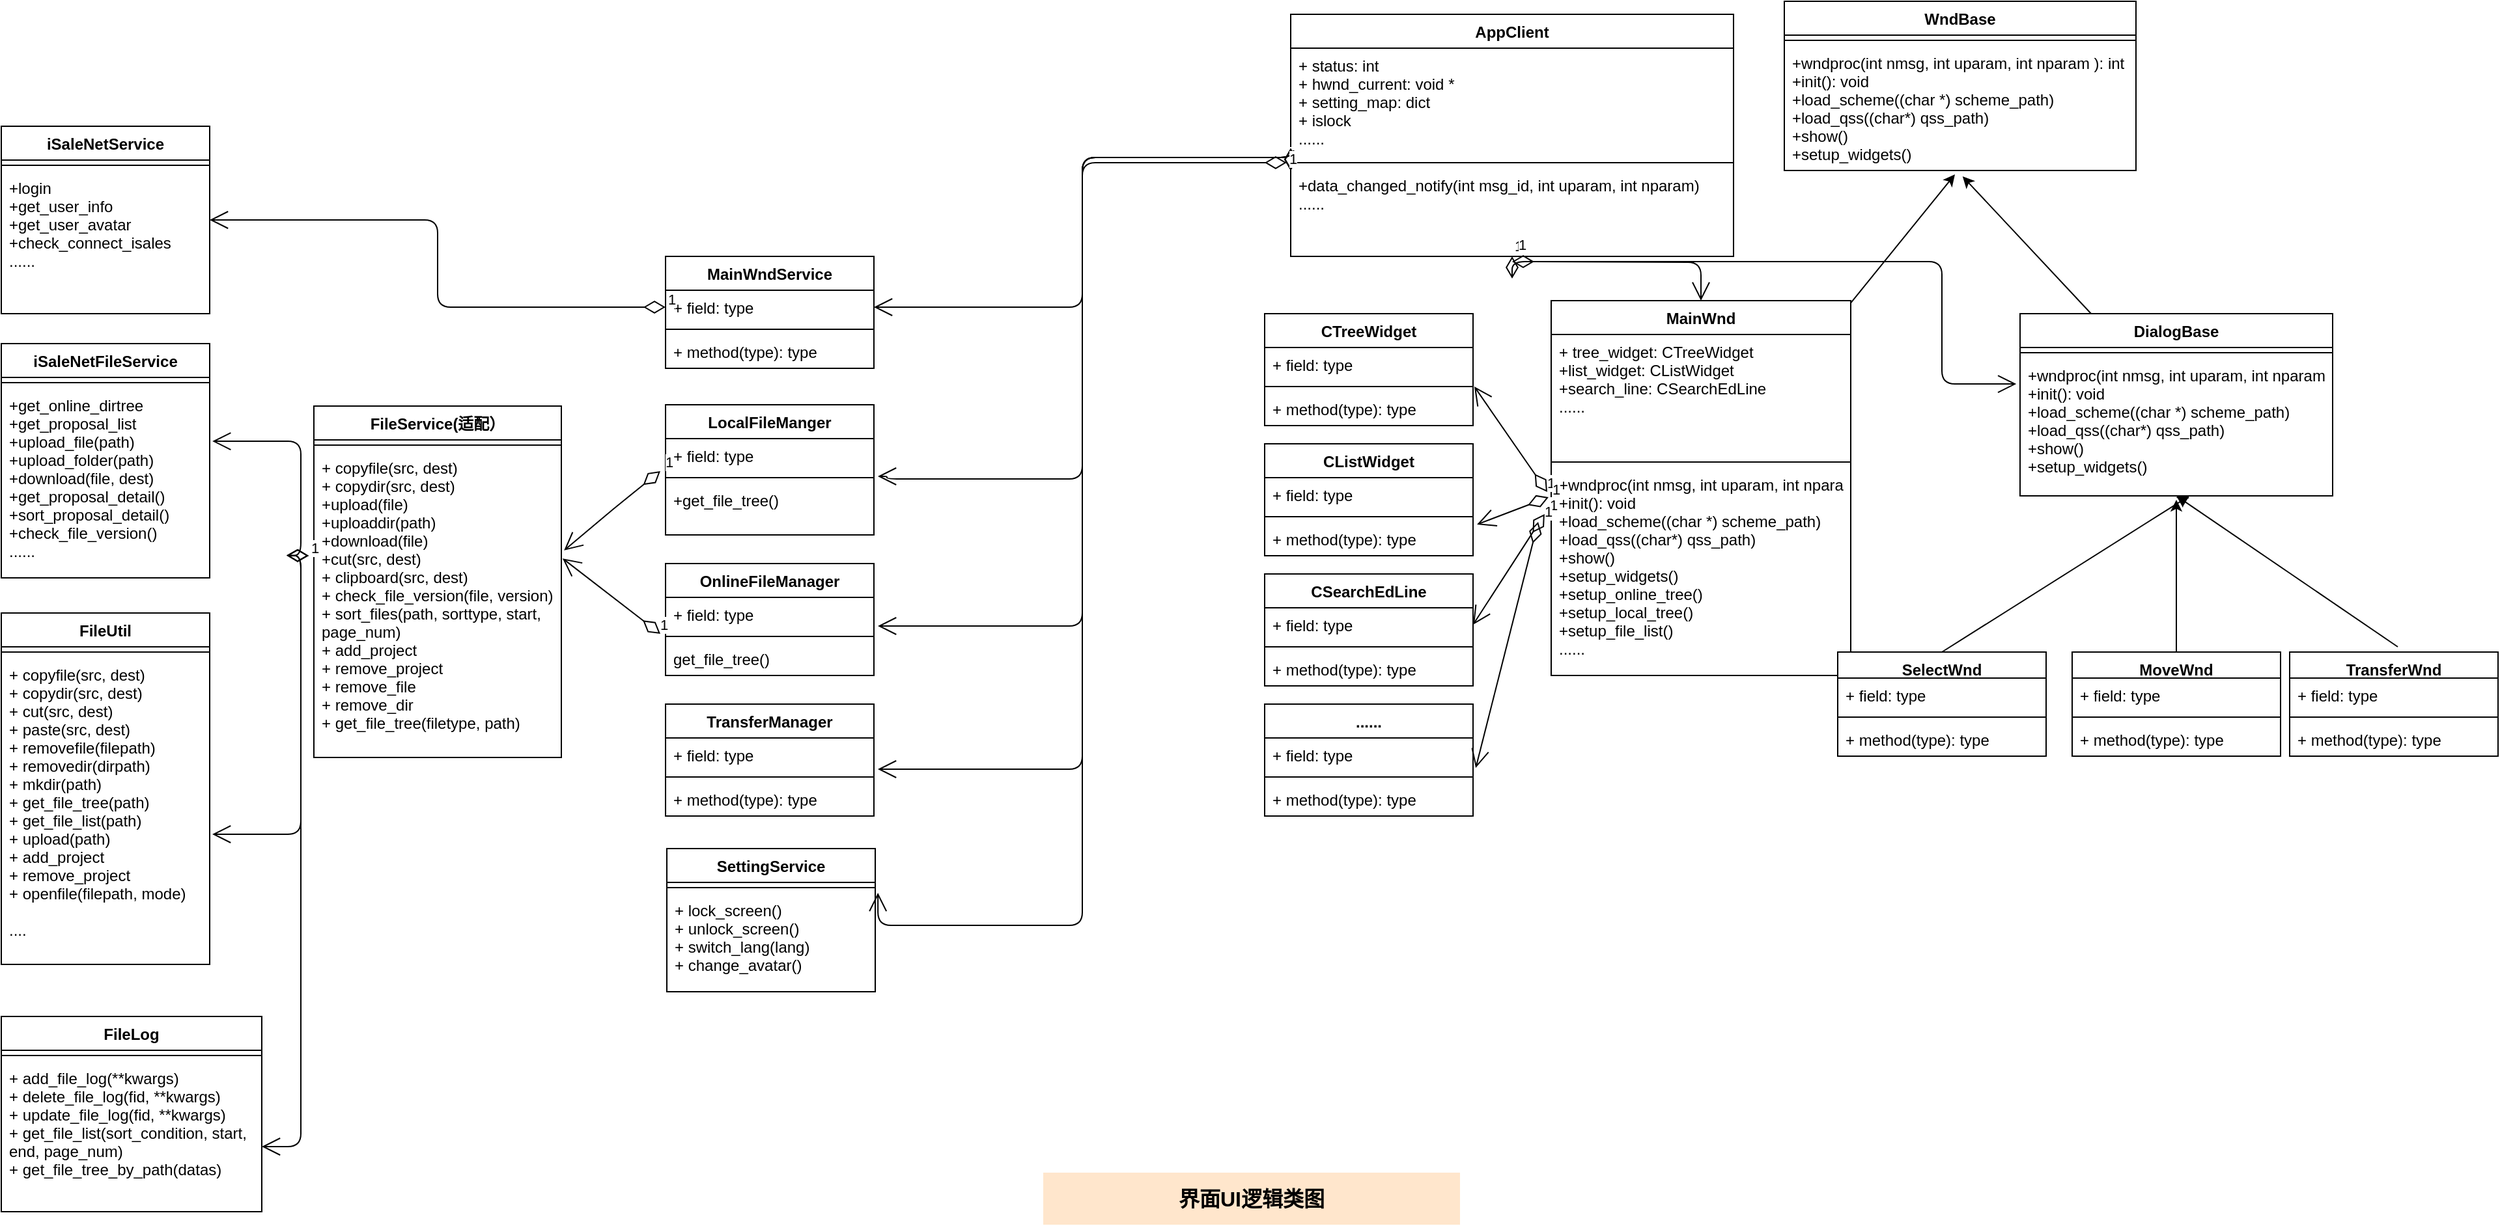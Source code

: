 <mxfile version="13.9.8" type="github">
  <diagram id="mhuhX_jn_Kd6gjhFbVmf" name="Page-1">
    <mxGraphModel dx="5806" dy="2188" grid="1" gridSize="10" guides="1" tooltips="1" connect="1" arrows="1" fold="1" page="1" pageScale="1" pageWidth="827" pageHeight="1169" math="0" shadow="0">
      <root>
        <mxCell id="0" />
        <mxCell id="1" parent="0" />
        <mxCell id="v1zgGcd16w-6XDdjeVEZ-2" value="WndBase" style="swimlane;fontStyle=1;align=center;verticalAlign=top;childLayout=stackLayout;horizontal=1;startSize=26;horizontalStack=0;resizeParent=1;resizeParentMax=0;resizeLast=0;collapsible=1;marginBottom=0;" parent="1" vertex="1">
          <mxGeometry x="279" y="20" width="270" height="130" as="geometry" />
        </mxCell>
        <mxCell id="v1zgGcd16w-6XDdjeVEZ-4" value="" style="line;strokeWidth=1;fillColor=none;align=left;verticalAlign=middle;spacingTop=-1;spacingLeft=3;spacingRight=3;rotatable=0;labelPosition=right;points=[];portConstraint=eastwest;" parent="v1zgGcd16w-6XDdjeVEZ-2" vertex="1">
          <mxGeometry y="26" width="270" height="8" as="geometry" />
        </mxCell>
        <mxCell id="v1zgGcd16w-6XDdjeVEZ-5" value="+wndproc(int nmsg, int uparam, int nparam ): int&#xa;+init(): void&#xa;+load_scheme((char *) scheme_path)&#xa;+load_qss((char*) qss_path)&#xa;+show()&#xa;+setup_widgets()&#xa;&#xa;&#xa;" style="text;strokeColor=none;fillColor=none;align=left;verticalAlign=top;spacingLeft=4;spacingRight=4;overflow=hidden;rotatable=0;points=[[0,0.5],[1,0.5]];portConstraint=eastwest;" parent="v1zgGcd16w-6XDdjeVEZ-2" vertex="1">
          <mxGeometry y="34" width="270" height="96" as="geometry" />
        </mxCell>
        <mxCell id="v1zgGcd16w-6XDdjeVEZ-19" value="" style="rounded=0;orthogonalLoop=1;jettySize=auto;html=1;" parent="1" source="v1zgGcd16w-6XDdjeVEZ-6" edge="1">
          <mxGeometry relative="1" as="geometry">
            <mxPoint x="410" y="153" as="targetPoint" />
          </mxGeometry>
        </mxCell>
        <mxCell id="v1zgGcd16w-6XDdjeVEZ-6" value="MainWnd" style="swimlane;fontStyle=1;align=center;verticalAlign=top;childLayout=stackLayout;horizontal=1;startSize=26;horizontalStack=0;resizeParent=1;resizeParentMax=0;resizeLast=0;collapsible=1;marginBottom=0;" parent="1" vertex="1">
          <mxGeometry x="100" y="250" width="230" height="288" as="geometry" />
        </mxCell>
        <mxCell id="v1zgGcd16w-6XDdjeVEZ-7" value="+ tree_widget: CTreeWidget&#xa;+list_widget: CListWidget&#xa;+search_line: CSearchEdLine&#xa;......&#xa;" style="text;strokeColor=none;fillColor=none;align=left;verticalAlign=top;spacingLeft=4;spacingRight=4;overflow=hidden;rotatable=0;points=[[0,0.5],[1,0.5]];portConstraint=eastwest;" parent="v1zgGcd16w-6XDdjeVEZ-6" vertex="1">
          <mxGeometry y="26" width="230" height="94" as="geometry" />
        </mxCell>
        <mxCell id="v1zgGcd16w-6XDdjeVEZ-8" value="" style="line;strokeWidth=1;fillColor=none;align=left;verticalAlign=middle;spacingTop=-1;spacingLeft=3;spacingRight=3;rotatable=0;labelPosition=right;points=[];portConstraint=eastwest;" parent="v1zgGcd16w-6XDdjeVEZ-6" vertex="1">
          <mxGeometry y="120" width="230" height="8" as="geometry" />
        </mxCell>
        <mxCell id="v1zgGcd16w-6XDdjeVEZ-9" value="+wndproc(int nmsg, int uparam, int nparam ): int&#xa;+init(): void&#xa;+load_scheme((char *) scheme_path)&#xa;+load_qss((char*) qss_path)&#xa;+show()&#xa;+setup_widgets()&#xa;+setup_online_tree()&#xa;+setup_local_tree()&#xa;+setup_file_list()&#xa;......&#xa;&#xa;" style="text;strokeColor=none;fillColor=none;align=left;verticalAlign=top;spacingLeft=4;spacingRight=4;overflow=hidden;rotatable=0;points=[[0,0.5],[1,0.5]];portConstraint=eastwest;" parent="v1zgGcd16w-6XDdjeVEZ-6" vertex="1">
          <mxGeometry y="128" width="230" height="160" as="geometry" />
        </mxCell>
        <mxCell id="v1zgGcd16w-6XDdjeVEZ-21" value="" style="edgeStyle=none;rounded=0;orthogonalLoop=1;jettySize=auto;html=1;entryX=0.507;entryY=1.047;entryDx=0;entryDy=0;entryPerimeter=0;" parent="1" source="v1zgGcd16w-6XDdjeVEZ-10" target="v1zgGcd16w-6XDdjeVEZ-5" edge="1">
          <mxGeometry relative="1" as="geometry">
            <mxPoint x="410" y="160" as="targetPoint" />
          </mxGeometry>
        </mxCell>
        <mxCell id="v1zgGcd16w-6XDdjeVEZ-10" value="DialogBase" style="swimlane;fontStyle=1;align=center;verticalAlign=top;childLayout=stackLayout;horizontal=1;startSize=26;horizontalStack=0;resizeParent=1;resizeParentMax=0;resizeLast=0;collapsible=1;marginBottom=0;" parent="1" vertex="1">
          <mxGeometry x="460" y="260" width="240" height="140" as="geometry" />
        </mxCell>
        <mxCell id="v1zgGcd16w-6XDdjeVEZ-12" value="" style="line;strokeWidth=1;fillColor=none;align=left;verticalAlign=middle;spacingTop=-1;spacingLeft=3;spacingRight=3;rotatable=0;labelPosition=right;points=[];portConstraint=eastwest;" parent="v1zgGcd16w-6XDdjeVEZ-10" vertex="1">
          <mxGeometry y="26" width="240" height="8" as="geometry" />
        </mxCell>
        <mxCell id="v1zgGcd16w-6XDdjeVEZ-13" value="+wndproc(int nmsg, int uparam, int nparam ): int&#xa;+init(): void&#xa;+load_scheme((char *) scheme_path)&#xa;+load_qss((char*) qss_path)&#xa;+show()&#xa;+setup_widgets()&#xa;" style="text;strokeColor=none;fillColor=none;align=left;verticalAlign=top;spacingLeft=4;spacingRight=4;overflow=hidden;rotatable=0;points=[[0,0.5],[1,0.5]];portConstraint=eastwest;" parent="v1zgGcd16w-6XDdjeVEZ-10" vertex="1">
          <mxGeometry y="34" width="240" height="106" as="geometry" />
        </mxCell>
        <mxCell id="v1zgGcd16w-6XDdjeVEZ-22" value="MoveWnd" style="swimlane;fontStyle=1;align=center;verticalAlign=top;childLayout=stackLayout;horizontal=1;startSize=20;horizontalStack=0;resizeParent=1;resizeParentMax=0;resizeLast=0;collapsible=1;marginBottom=0;" parent="1" vertex="1">
          <mxGeometry x="500" y="520" width="160" height="80" as="geometry" />
        </mxCell>
        <mxCell id="v1zgGcd16w-6XDdjeVEZ-23" value="+ field: type" style="text;strokeColor=none;fillColor=none;align=left;verticalAlign=top;spacingLeft=4;spacingRight=4;overflow=hidden;rotatable=0;points=[[0,0.5],[1,0.5]];portConstraint=eastwest;" parent="v1zgGcd16w-6XDdjeVEZ-22" vertex="1">
          <mxGeometry y="20" width="160" height="26" as="geometry" />
        </mxCell>
        <mxCell id="v1zgGcd16w-6XDdjeVEZ-24" value="" style="line;strokeWidth=1;fillColor=none;align=left;verticalAlign=middle;spacingTop=-1;spacingLeft=3;spacingRight=3;rotatable=0;labelPosition=right;points=[];portConstraint=eastwest;" parent="v1zgGcd16w-6XDdjeVEZ-22" vertex="1">
          <mxGeometry y="46" width="160" height="8" as="geometry" />
        </mxCell>
        <mxCell id="v1zgGcd16w-6XDdjeVEZ-25" value="+ method(type): type" style="text;strokeColor=none;fillColor=none;align=left;verticalAlign=top;spacingLeft=4;spacingRight=4;overflow=hidden;rotatable=0;points=[[0,0.5],[1,0.5]];portConstraint=eastwest;" parent="v1zgGcd16w-6XDdjeVEZ-22" vertex="1">
          <mxGeometry y="54" width="160" height="26" as="geometry" />
        </mxCell>
        <mxCell id="v1zgGcd16w-6XDdjeVEZ-26" value="TransferWnd" style="swimlane;fontStyle=1;align=center;verticalAlign=top;childLayout=stackLayout;horizontal=1;startSize=20;horizontalStack=0;resizeParent=1;resizeParentMax=0;resizeLast=0;collapsible=1;marginBottom=0;" parent="1" vertex="1">
          <mxGeometry x="667" y="520" width="160" height="80" as="geometry" />
        </mxCell>
        <mxCell id="v1zgGcd16w-6XDdjeVEZ-27" value="+ field: type" style="text;strokeColor=none;fillColor=none;align=left;verticalAlign=top;spacingLeft=4;spacingRight=4;overflow=hidden;rotatable=0;points=[[0,0.5],[1,0.5]];portConstraint=eastwest;" parent="v1zgGcd16w-6XDdjeVEZ-26" vertex="1">
          <mxGeometry y="20" width="160" height="26" as="geometry" />
        </mxCell>
        <mxCell id="v1zgGcd16w-6XDdjeVEZ-28" value="" style="line;strokeWidth=1;fillColor=none;align=left;verticalAlign=middle;spacingTop=-1;spacingLeft=3;spacingRight=3;rotatable=0;labelPosition=right;points=[];portConstraint=eastwest;" parent="v1zgGcd16w-6XDdjeVEZ-26" vertex="1">
          <mxGeometry y="46" width="160" height="8" as="geometry" />
        </mxCell>
        <mxCell id="v1zgGcd16w-6XDdjeVEZ-29" value="+ method(type): type" style="text;strokeColor=none;fillColor=none;align=left;verticalAlign=top;spacingLeft=4;spacingRight=4;overflow=hidden;rotatable=0;points=[[0,0.5],[1,0.5]];portConstraint=eastwest;" parent="v1zgGcd16w-6XDdjeVEZ-26" vertex="1">
          <mxGeometry y="54" width="160" height="26" as="geometry" />
        </mxCell>
        <mxCell id="v1zgGcd16w-6XDdjeVEZ-30" value="SelectWnd" style="swimlane;fontStyle=1;align=center;verticalAlign=top;childLayout=stackLayout;horizontal=1;startSize=20;horizontalStack=0;resizeParent=1;resizeParentMax=0;resizeLast=0;collapsible=1;marginBottom=0;" parent="1" vertex="1">
          <mxGeometry x="320" y="520" width="160" height="80" as="geometry" />
        </mxCell>
        <mxCell id="v1zgGcd16w-6XDdjeVEZ-31" value="+ field: type" style="text;strokeColor=none;fillColor=none;align=left;verticalAlign=top;spacingLeft=4;spacingRight=4;overflow=hidden;rotatable=0;points=[[0,0.5],[1,0.5]];portConstraint=eastwest;" parent="v1zgGcd16w-6XDdjeVEZ-30" vertex="1">
          <mxGeometry y="20" width="160" height="26" as="geometry" />
        </mxCell>
        <mxCell id="v1zgGcd16w-6XDdjeVEZ-32" value="" style="line;strokeWidth=1;fillColor=none;align=left;verticalAlign=middle;spacingTop=-1;spacingLeft=3;spacingRight=3;rotatable=0;labelPosition=right;points=[];portConstraint=eastwest;" parent="v1zgGcd16w-6XDdjeVEZ-30" vertex="1">
          <mxGeometry y="46" width="160" height="8" as="geometry" />
        </mxCell>
        <mxCell id="v1zgGcd16w-6XDdjeVEZ-33" value="+ method(type): type" style="text;strokeColor=none;fillColor=none;align=left;verticalAlign=top;spacingLeft=4;spacingRight=4;overflow=hidden;rotatable=0;points=[[0,0.5],[1,0.5]];portConstraint=eastwest;" parent="v1zgGcd16w-6XDdjeVEZ-30" vertex="1">
          <mxGeometry y="54" width="160" height="26" as="geometry" />
        </mxCell>
        <mxCell id="v1zgGcd16w-6XDdjeVEZ-49" value="" style="rounded=0;orthogonalLoop=1;jettySize=auto;html=1;exitX=0.5;exitY=0;exitDx=0;exitDy=0;" parent="1" source="v1zgGcd16w-6XDdjeVEZ-30" edge="1">
          <mxGeometry relative="1" as="geometry">
            <mxPoint x="340" y="520" as="sourcePoint" />
            <mxPoint x="590" y="400" as="targetPoint" />
          </mxGeometry>
        </mxCell>
        <mxCell id="v1zgGcd16w-6XDdjeVEZ-50" value="" style="rounded=0;orthogonalLoop=1;jettySize=auto;html=1;entryX=0.5;entryY=1;entryDx=0;entryDy=0;" parent="1" target="v1zgGcd16w-6XDdjeVEZ-10" edge="1">
          <mxGeometry relative="1" as="geometry">
            <mxPoint x="750" y="516" as="sourcePoint" />
            <mxPoint x="780" y="400" as="targetPoint" />
          </mxGeometry>
        </mxCell>
        <mxCell id="v1zgGcd16w-6XDdjeVEZ-51" value="" style="rounded=0;orthogonalLoop=1;jettySize=auto;html=1;exitX=0.5;exitY=0;exitDx=0;exitDy=0;entryX=0.5;entryY=1.028;entryDx=0;entryDy=0;entryPerimeter=0;" parent="1" source="v1zgGcd16w-6XDdjeVEZ-22" target="v1zgGcd16w-6XDdjeVEZ-13" edge="1">
          <mxGeometry relative="1" as="geometry">
            <mxPoint x="350" y="530" as="sourcePoint" />
            <mxPoint x="580" y="414" as="targetPoint" />
          </mxGeometry>
        </mxCell>
        <object label="AppClient" id="v1zgGcd16w-6XDdjeVEZ-52">
          <mxCell style="swimlane;fontStyle=1;align=center;verticalAlign=top;childLayout=stackLayout;horizontal=1;startSize=26;horizontalStack=0;resizeParent=1;resizeParentMax=0;resizeLast=0;collapsible=1;marginBottom=0;" parent="1" vertex="1">
            <mxGeometry x="-100" y="30" width="340" height="186" as="geometry" />
          </mxCell>
        </object>
        <object label="+ status: int&#xa;+ hwnd_current: void *&#xa;+ setting_map: dict&#xa;+ islock&#xa;......&#xa;&#xa;&#xa;&#xa;" hwnd="object" id="v1zgGcd16w-6XDdjeVEZ-53">
          <mxCell style="text;strokeColor=none;fillColor=none;align=left;verticalAlign=top;spacingLeft=4;spacingRight=4;overflow=hidden;rotatable=0;points=[[0,0.5],[1,0.5]];portConstraint=eastwest;" parent="v1zgGcd16w-6XDdjeVEZ-52" vertex="1">
            <mxGeometry y="26" width="340" height="84" as="geometry" />
          </mxCell>
        </object>
        <mxCell id="v1zgGcd16w-6XDdjeVEZ-54" value="" style="line;strokeWidth=1;fillColor=none;align=left;verticalAlign=middle;spacingTop=-1;spacingLeft=3;spacingRight=3;rotatable=0;labelPosition=right;points=[];portConstraint=eastwest;" parent="v1zgGcd16w-6XDdjeVEZ-52" vertex="1">
          <mxGeometry y="110" width="340" height="8" as="geometry" />
        </mxCell>
        <mxCell id="v1zgGcd16w-6XDdjeVEZ-55" value="+data_changed_notify(int msg_id, int uparam, int nparam)&#xa;......" style="text;strokeColor=none;fillColor=none;align=left;verticalAlign=top;spacingLeft=4;spacingRight=4;overflow=hidden;rotatable=0;points=[[0,0.5],[1,0.5]];portConstraint=eastwest;" parent="v1zgGcd16w-6XDdjeVEZ-52" vertex="1">
          <mxGeometry y="118" width="340" height="68" as="geometry" />
        </mxCell>
        <mxCell id="v1zgGcd16w-6XDdjeVEZ-56" value="CTreeWidget" style="swimlane;fontStyle=1;align=center;verticalAlign=top;childLayout=stackLayout;horizontal=1;startSize=26;horizontalStack=0;resizeParent=1;resizeParentMax=0;resizeLast=0;collapsible=1;marginBottom=0;" parent="1" vertex="1">
          <mxGeometry x="-120" y="260" width="160" height="86" as="geometry" />
        </mxCell>
        <mxCell id="v1zgGcd16w-6XDdjeVEZ-57" value="+ field: type" style="text;strokeColor=none;fillColor=none;align=left;verticalAlign=top;spacingLeft=4;spacingRight=4;overflow=hidden;rotatable=0;points=[[0,0.5],[1,0.5]];portConstraint=eastwest;" parent="v1zgGcd16w-6XDdjeVEZ-56" vertex="1">
          <mxGeometry y="26" width="160" height="26" as="geometry" />
        </mxCell>
        <mxCell id="v1zgGcd16w-6XDdjeVEZ-58" value="" style="line;strokeWidth=1;fillColor=none;align=left;verticalAlign=middle;spacingTop=-1;spacingLeft=3;spacingRight=3;rotatable=0;labelPosition=right;points=[];portConstraint=eastwest;" parent="v1zgGcd16w-6XDdjeVEZ-56" vertex="1">
          <mxGeometry y="52" width="160" height="8" as="geometry" />
        </mxCell>
        <mxCell id="v1zgGcd16w-6XDdjeVEZ-59" value="+ method(type): type" style="text;strokeColor=none;fillColor=none;align=left;verticalAlign=top;spacingLeft=4;spacingRight=4;overflow=hidden;rotatable=0;points=[[0,0.5],[1,0.5]];portConstraint=eastwest;" parent="v1zgGcd16w-6XDdjeVEZ-56" vertex="1">
          <mxGeometry y="60" width="160" height="26" as="geometry" />
        </mxCell>
        <mxCell id="v1zgGcd16w-6XDdjeVEZ-60" value="CListWidget" style="swimlane;fontStyle=1;align=center;verticalAlign=top;childLayout=stackLayout;horizontal=1;startSize=26;horizontalStack=0;resizeParent=1;resizeParentMax=0;resizeLast=0;collapsible=1;marginBottom=0;" parent="1" vertex="1">
          <mxGeometry x="-120" y="360" width="160" height="86" as="geometry" />
        </mxCell>
        <mxCell id="v1zgGcd16w-6XDdjeVEZ-61" value="+ field: type" style="text;strokeColor=none;fillColor=none;align=left;verticalAlign=top;spacingLeft=4;spacingRight=4;overflow=hidden;rotatable=0;points=[[0,0.5],[1,0.5]];portConstraint=eastwest;" parent="v1zgGcd16w-6XDdjeVEZ-60" vertex="1">
          <mxGeometry y="26" width="160" height="26" as="geometry" />
        </mxCell>
        <mxCell id="v1zgGcd16w-6XDdjeVEZ-62" value="" style="line;strokeWidth=1;fillColor=none;align=left;verticalAlign=middle;spacingTop=-1;spacingLeft=3;spacingRight=3;rotatable=0;labelPosition=right;points=[];portConstraint=eastwest;" parent="v1zgGcd16w-6XDdjeVEZ-60" vertex="1">
          <mxGeometry y="52" width="160" height="8" as="geometry" />
        </mxCell>
        <mxCell id="v1zgGcd16w-6XDdjeVEZ-63" value="+ method(type): type" style="text;strokeColor=none;fillColor=none;align=left;verticalAlign=top;spacingLeft=4;spacingRight=4;overflow=hidden;rotatable=0;points=[[0,0.5],[1,0.5]];portConstraint=eastwest;" parent="v1zgGcd16w-6XDdjeVEZ-60" vertex="1">
          <mxGeometry y="60" width="160" height="26" as="geometry" />
        </mxCell>
        <mxCell id="v1zgGcd16w-6XDdjeVEZ-64" value="CSearchEdLine" style="swimlane;fontStyle=1;align=center;verticalAlign=top;childLayout=stackLayout;horizontal=1;startSize=26;horizontalStack=0;resizeParent=1;resizeParentMax=0;resizeLast=0;collapsible=1;marginBottom=0;" parent="1" vertex="1">
          <mxGeometry x="-120" y="460" width="160" height="86" as="geometry" />
        </mxCell>
        <mxCell id="v1zgGcd16w-6XDdjeVEZ-65" value="+ field: type" style="text;strokeColor=none;fillColor=none;align=left;verticalAlign=top;spacingLeft=4;spacingRight=4;overflow=hidden;rotatable=0;points=[[0,0.5],[1,0.5]];portConstraint=eastwest;" parent="v1zgGcd16w-6XDdjeVEZ-64" vertex="1">
          <mxGeometry y="26" width="160" height="26" as="geometry" />
        </mxCell>
        <mxCell id="v1zgGcd16w-6XDdjeVEZ-66" value="" style="line;strokeWidth=1;fillColor=none;align=left;verticalAlign=middle;spacingTop=-1;spacingLeft=3;spacingRight=3;rotatable=0;labelPosition=right;points=[];portConstraint=eastwest;" parent="v1zgGcd16w-6XDdjeVEZ-64" vertex="1">
          <mxGeometry y="52" width="160" height="8" as="geometry" />
        </mxCell>
        <mxCell id="v1zgGcd16w-6XDdjeVEZ-67" value="+ method(type): type" style="text;strokeColor=none;fillColor=none;align=left;verticalAlign=top;spacingLeft=4;spacingRight=4;overflow=hidden;rotatable=0;points=[[0,0.5],[1,0.5]];portConstraint=eastwest;" parent="v1zgGcd16w-6XDdjeVEZ-64" vertex="1">
          <mxGeometry y="60" width="160" height="26" as="geometry" />
        </mxCell>
        <mxCell id="v1zgGcd16w-6XDdjeVEZ-68" value="......" style="swimlane;fontStyle=1;align=center;verticalAlign=top;childLayout=stackLayout;horizontal=1;startSize=26;horizontalStack=0;resizeParent=1;resizeParentMax=0;resizeLast=0;collapsible=1;marginBottom=0;" parent="1" vertex="1">
          <mxGeometry x="-120" y="560" width="160" height="86" as="geometry" />
        </mxCell>
        <mxCell id="v1zgGcd16w-6XDdjeVEZ-69" value="+ field: type" style="text;strokeColor=none;fillColor=none;align=left;verticalAlign=top;spacingLeft=4;spacingRight=4;overflow=hidden;rotatable=0;points=[[0,0.5],[1,0.5]];portConstraint=eastwest;" parent="v1zgGcd16w-6XDdjeVEZ-68" vertex="1">
          <mxGeometry y="26" width="160" height="26" as="geometry" />
        </mxCell>
        <mxCell id="v1zgGcd16w-6XDdjeVEZ-70" value="" style="line;strokeWidth=1;fillColor=none;align=left;verticalAlign=middle;spacingTop=-1;spacingLeft=3;spacingRight=3;rotatable=0;labelPosition=right;points=[];portConstraint=eastwest;" parent="v1zgGcd16w-6XDdjeVEZ-68" vertex="1">
          <mxGeometry y="52" width="160" height="8" as="geometry" />
        </mxCell>
        <mxCell id="v1zgGcd16w-6XDdjeVEZ-71" value="+ method(type): type" style="text;strokeColor=none;fillColor=none;align=left;verticalAlign=top;spacingLeft=4;spacingRight=4;overflow=hidden;rotatable=0;points=[[0,0.5],[1,0.5]];portConstraint=eastwest;" parent="v1zgGcd16w-6XDdjeVEZ-68" vertex="1">
          <mxGeometry y="60" width="160" height="26" as="geometry" />
        </mxCell>
        <mxCell id="v1zgGcd16w-6XDdjeVEZ-80" value="1" style="endArrow=open;html=1;endSize=12;startArrow=diamondThin;startSize=14;startFill=0;align=left;verticalAlign=bottom;exitX=-0.013;exitY=0.119;exitDx=0;exitDy=0;entryX=1.006;entryY=-0.154;entryDx=0;entryDy=0;entryPerimeter=0;exitPerimeter=0;" parent="1" source="v1zgGcd16w-6XDdjeVEZ-9" target="v1zgGcd16w-6XDdjeVEZ-59" edge="1">
          <mxGeometry x="-1" y="3" relative="1" as="geometry">
            <mxPoint x="270" y="310" as="sourcePoint" />
            <mxPoint x="430" y="310" as="targetPoint" />
          </mxGeometry>
        </mxCell>
        <mxCell id="v1zgGcd16w-6XDdjeVEZ-81" value="1" style="endArrow=open;html=1;endSize=12;startArrow=diamondThin;startSize=14;startFill=0;align=left;verticalAlign=bottom;entryX=1.019;entryY=0.077;entryDx=0;entryDy=0;entryPerimeter=0;exitX=-0.009;exitY=0.144;exitDx=0;exitDy=0;exitPerimeter=0;" parent="1" source="v1zgGcd16w-6XDdjeVEZ-9" target="v1zgGcd16w-6XDdjeVEZ-63" edge="1">
          <mxGeometry x="-1" y="3" relative="1" as="geometry">
            <mxPoint x="270" y="310" as="sourcePoint" />
            <mxPoint x="430" y="310" as="targetPoint" />
          </mxGeometry>
        </mxCell>
        <mxCell id="v1zgGcd16w-6XDdjeVEZ-82" value="1" style="endArrow=open;html=1;endSize=12;startArrow=diamondThin;startSize=14;startFill=0;align=left;verticalAlign=bottom;exitX=-0.022;exitY=0.225;exitDx=0;exitDy=0;exitPerimeter=0;entryX=1;entryY=0.5;entryDx=0;entryDy=0;" parent="1" source="v1zgGcd16w-6XDdjeVEZ-9" target="v1zgGcd16w-6XDdjeVEZ-65" edge="1">
          <mxGeometry x="-1" y="3" relative="1" as="geometry">
            <mxPoint x="270" y="310" as="sourcePoint" />
            <mxPoint x="430" y="310" as="targetPoint" />
          </mxGeometry>
        </mxCell>
        <mxCell id="v1zgGcd16w-6XDdjeVEZ-83" value="1" style="endArrow=open;html=1;endSize=12;startArrow=diamondThin;startSize=14;startFill=0;align=left;verticalAlign=bottom;entryX=1.013;entryY=0.885;entryDx=0;entryDy=0;entryPerimeter=0;" parent="1" target="v1zgGcd16w-6XDdjeVEZ-69" edge="1">
          <mxGeometry x="-1" y="3" relative="1" as="geometry">
            <mxPoint x="90" y="420" as="sourcePoint" />
            <mxPoint x="430" y="310" as="targetPoint" />
          </mxGeometry>
        </mxCell>
        <mxCell id="v1zgGcd16w-6XDdjeVEZ-85" value="1" style="endArrow=open;html=1;endSize=12;startArrow=diamondThin;startSize=14;startFill=0;edgeStyle=orthogonalEdgeStyle;align=left;verticalAlign=bottom;entryX=0.5;entryY=0;entryDx=0;entryDy=0;" parent="1" target="v1zgGcd16w-6XDdjeVEZ-6" edge="1">
          <mxGeometry x="-1" y="3" relative="1" as="geometry">
            <mxPoint x="70" y="220" as="sourcePoint" />
            <mxPoint x="450" y="240" as="targetPoint" />
          </mxGeometry>
        </mxCell>
        <mxCell id="v1zgGcd16w-6XDdjeVEZ-86" value="1" style="endArrow=open;html=1;endSize=12;startArrow=diamondThin;startSize=14;startFill=0;edgeStyle=orthogonalEdgeStyle;align=left;verticalAlign=bottom;exitX=0.5;exitY=1;exitDx=0;exitDy=0;entryX=-0.012;entryY=0.189;entryDx=0;entryDy=0;entryPerimeter=0;" parent="1" source="v1zgGcd16w-6XDdjeVEZ-52" target="v1zgGcd16w-6XDdjeVEZ-13" edge="1">
          <mxGeometry x="-1" y="3" relative="1" as="geometry">
            <mxPoint x="300" y="329.5" as="sourcePoint" />
            <mxPoint x="400" y="310" as="targetPoint" />
            <Array as="points">
              <mxPoint x="70" y="220" />
              <mxPoint x="400" y="220" />
              <mxPoint x="400" y="314" />
            </Array>
          </mxGeometry>
        </mxCell>
        <mxCell id="v1zgGcd16w-6XDdjeVEZ-87" value="MainWndService" style="swimlane;fontStyle=1;align=center;verticalAlign=top;childLayout=stackLayout;horizontal=1;startSize=26;horizontalStack=0;resizeParent=1;resizeParentMax=0;resizeLast=0;collapsible=1;marginBottom=0;" parent="1" vertex="1">
          <mxGeometry x="-580" y="216" width="160" height="86" as="geometry" />
        </mxCell>
        <mxCell id="v1zgGcd16w-6XDdjeVEZ-88" value="+ field: type" style="text;strokeColor=none;fillColor=none;align=left;verticalAlign=top;spacingLeft=4;spacingRight=4;overflow=hidden;rotatable=0;points=[[0,0.5],[1,0.5]];portConstraint=eastwest;" parent="v1zgGcd16w-6XDdjeVEZ-87" vertex="1">
          <mxGeometry y="26" width="160" height="26" as="geometry" />
        </mxCell>
        <mxCell id="v1zgGcd16w-6XDdjeVEZ-89" value="" style="line;strokeWidth=1;fillColor=none;align=left;verticalAlign=middle;spacingTop=-1;spacingLeft=3;spacingRight=3;rotatable=0;labelPosition=right;points=[];portConstraint=eastwest;" parent="v1zgGcd16w-6XDdjeVEZ-87" vertex="1">
          <mxGeometry y="52" width="160" height="8" as="geometry" />
        </mxCell>
        <mxCell id="v1zgGcd16w-6XDdjeVEZ-90" value="+ method(type): type" style="text;strokeColor=none;fillColor=none;align=left;verticalAlign=top;spacingLeft=4;spacingRight=4;overflow=hidden;rotatable=0;points=[[0,0.5],[1,0.5]];portConstraint=eastwest;" parent="v1zgGcd16w-6XDdjeVEZ-87" vertex="1">
          <mxGeometry y="60" width="160" height="26" as="geometry" />
        </mxCell>
        <mxCell id="v1zgGcd16w-6XDdjeVEZ-91" value="LocalFileManger" style="swimlane;fontStyle=1;align=center;verticalAlign=top;childLayout=stackLayout;horizontal=1;startSize=26;horizontalStack=0;resizeParent=1;resizeParentMax=0;resizeLast=0;collapsible=1;marginBottom=0;" parent="1" vertex="1">
          <mxGeometry x="-580" y="330" width="160" height="100" as="geometry" />
        </mxCell>
        <mxCell id="v1zgGcd16w-6XDdjeVEZ-92" value="+ field: type" style="text;strokeColor=none;fillColor=none;align=left;verticalAlign=top;spacingLeft=4;spacingRight=4;overflow=hidden;rotatable=0;points=[[0,0.5],[1,0.5]];portConstraint=eastwest;" parent="v1zgGcd16w-6XDdjeVEZ-91" vertex="1">
          <mxGeometry y="26" width="160" height="26" as="geometry" />
        </mxCell>
        <mxCell id="v1zgGcd16w-6XDdjeVEZ-93" value="" style="line;strokeWidth=1;fillColor=none;align=left;verticalAlign=middle;spacingTop=-1;spacingLeft=3;spacingRight=3;rotatable=0;labelPosition=right;points=[];portConstraint=eastwest;" parent="v1zgGcd16w-6XDdjeVEZ-91" vertex="1">
          <mxGeometry y="52" width="160" height="8" as="geometry" />
        </mxCell>
        <mxCell id="SHIvyuMOer26VCR0e-Zf-28" value="+get_file_tree()" style="text;strokeColor=none;fillColor=none;align=left;verticalAlign=top;spacingLeft=4;spacingRight=4;overflow=hidden;rotatable=0;points=[[0,0.5],[1,0.5]];portConstraint=eastwest;" vertex="1" parent="v1zgGcd16w-6XDdjeVEZ-91">
          <mxGeometry y="60" width="160" height="40" as="geometry" />
        </mxCell>
        <mxCell id="v1zgGcd16w-6XDdjeVEZ-95" value="OnlineFileManager" style="swimlane;fontStyle=1;align=center;verticalAlign=top;childLayout=stackLayout;horizontal=1;startSize=26;horizontalStack=0;resizeParent=1;resizeParentMax=0;resizeLast=0;collapsible=1;marginBottom=0;" parent="1" vertex="1">
          <mxGeometry x="-580" y="452" width="160" height="86" as="geometry" />
        </mxCell>
        <mxCell id="v1zgGcd16w-6XDdjeVEZ-96" value="+ field: type" style="text;strokeColor=none;fillColor=none;align=left;verticalAlign=top;spacingLeft=4;spacingRight=4;overflow=hidden;rotatable=0;points=[[0,0.5],[1,0.5]];portConstraint=eastwest;" parent="v1zgGcd16w-6XDdjeVEZ-95" vertex="1">
          <mxGeometry y="26" width="160" height="26" as="geometry" />
        </mxCell>
        <mxCell id="v1zgGcd16w-6XDdjeVEZ-97" value="" style="line;strokeWidth=1;fillColor=none;align=left;verticalAlign=middle;spacingTop=-1;spacingLeft=3;spacingRight=3;rotatable=0;labelPosition=right;points=[];portConstraint=eastwest;" parent="v1zgGcd16w-6XDdjeVEZ-95" vertex="1">
          <mxGeometry y="52" width="160" height="8" as="geometry" />
        </mxCell>
        <mxCell id="v1zgGcd16w-6XDdjeVEZ-98" value="get_file_tree()" style="text;strokeColor=none;fillColor=none;align=left;verticalAlign=top;spacingLeft=4;spacingRight=4;overflow=hidden;rotatable=0;points=[[0,0.5],[1,0.5]];portConstraint=eastwest;" parent="v1zgGcd16w-6XDdjeVEZ-95" vertex="1">
          <mxGeometry y="60" width="160" height="26" as="geometry" />
        </mxCell>
        <mxCell id="v1zgGcd16w-6XDdjeVEZ-99" value="TransferManager" style="swimlane;fontStyle=1;align=center;verticalAlign=top;childLayout=stackLayout;horizontal=1;startSize=26;horizontalStack=0;resizeParent=1;resizeParentMax=0;resizeLast=0;collapsible=1;marginBottom=0;" parent="1" vertex="1">
          <mxGeometry x="-580" y="560" width="160" height="86" as="geometry" />
        </mxCell>
        <mxCell id="v1zgGcd16w-6XDdjeVEZ-100" value="+ field: type" style="text;strokeColor=none;fillColor=none;align=left;verticalAlign=top;spacingLeft=4;spacingRight=4;overflow=hidden;rotatable=0;points=[[0,0.5],[1,0.5]];portConstraint=eastwest;" parent="v1zgGcd16w-6XDdjeVEZ-99" vertex="1">
          <mxGeometry y="26" width="160" height="26" as="geometry" />
        </mxCell>
        <mxCell id="v1zgGcd16w-6XDdjeVEZ-101" value="" style="line;strokeWidth=1;fillColor=none;align=left;verticalAlign=middle;spacingTop=-1;spacingLeft=3;spacingRight=3;rotatable=0;labelPosition=right;points=[];portConstraint=eastwest;" parent="v1zgGcd16w-6XDdjeVEZ-99" vertex="1">
          <mxGeometry y="52" width="160" height="8" as="geometry" />
        </mxCell>
        <mxCell id="v1zgGcd16w-6XDdjeVEZ-102" value="+ method(type): type" style="text;strokeColor=none;fillColor=none;align=left;verticalAlign=top;spacingLeft=4;spacingRight=4;overflow=hidden;rotatable=0;points=[[0,0.5],[1,0.5]];portConstraint=eastwest;" parent="v1zgGcd16w-6XDdjeVEZ-99" vertex="1">
          <mxGeometry y="60" width="160" height="26" as="geometry" />
        </mxCell>
        <mxCell id="v1zgGcd16w-6XDdjeVEZ-103" value="1" style="endArrow=open;html=1;endSize=12;startArrow=diamondThin;startSize=14;startFill=0;edgeStyle=orthogonalEdgeStyle;align=left;verticalAlign=bottom;exitX=-0.009;exitY=-0.059;exitDx=0;exitDy=0;exitPerimeter=0;entryX=1;entryY=0.5;entryDx=0;entryDy=0;" parent="1" source="v1zgGcd16w-6XDdjeVEZ-55" target="v1zgGcd16w-6XDdjeVEZ-88" edge="1">
          <mxGeometry x="-1" y="3" relative="1" as="geometry">
            <mxPoint x="-300" y="290" as="sourcePoint" />
            <mxPoint x="-280" y="340" as="targetPoint" />
          </mxGeometry>
        </mxCell>
        <mxCell id="v1zgGcd16w-6XDdjeVEZ-109" value="1" style="endArrow=open;html=1;endSize=12;startArrow=diamondThin;startSize=14;startFill=0;edgeStyle=orthogonalEdgeStyle;align=left;verticalAlign=bottom;" parent="1" edge="1">
          <mxGeometry x="-1" y="3" relative="1" as="geometry">
            <mxPoint x="-100" y="150" as="sourcePoint" />
            <mxPoint x="-417" y="385" as="targetPoint" />
            <Array as="points">
              <mxPoint x="-100" y="140" />
              <mxPoint x="-260" y="140" />
              <mxPoint x="-260" y="387" />
              <mxPoint x="-410" y="387" />
              <mxPoint x="-410" y="385" />
            </Array>
          </mxGeometry>
        </mxCell>
        <mxCell id="v1zgGcd16w-6XDdjeVEZ-110" value="1" style="endArrow=open;html=1;endSize=12;startArrow=diamondThin;startSize=14;startFill=0;edgeStyle=orthogonalEdgeStyle;align=left;verticalAlign=bottom;entryX=1.019;entryY=0.846;entryDx=0;entryDy=0;entryPerimeter=0;" parent="1" target="v1zgGcd16w-6XDdjeVEZ-96" edge="1">
          <mxGeometry x="-1" y="3" relative="1" as="geometry">
            <mxPoint x="-100" y="150" as="sourcePoint" />
            <mxPoint x="-417" y="490" as="targetPoint" />
            <Array as="points">
              <mxPoint x="-100" y="140" />
              <mxPoint x="-260" y="140" />
              <mxPoint x="-260" y="500" />
            </Array>
          </mxGeometry>
        </mxCell>
        <mxCell id="v1zgGcd16w-6XDdjeVEZ-111" value="1" style="endArrow=open;html=1;endSize=12;startArrow=diamondThin;startSize=14;startFill=0;edgeStyle=orthogonalEdgeStyle;align=left;verticalAlign=bottom;" parent="1" edge="1">
          <mxGeometry x="-1" y="3" relative="1" as="geometry">
            <mxPoint x="-100" y="150" as="sourcePoint" />
            <mxPoint x="-417" y="610" as="targetPoint" />
            <Array as="points">
              <mxPoint x="-100" y="140" />
              <mxPoint x="-260" y="140" />
              <mxPoint x="-260" y="610" />
            </Array>
          </mxGeometry>
        </mxCell>
        <mxCell id="v1zgGcd16w-6XDdjeVEZ-112" value="iSaleNetFileService" style="swimlane;fontStyle=1;align=center;verticalAlign=top;childLayout=stackLayout;horizontal=1;startSize=26;horizontalStack=0;resizeParent=1;resizeParentMax=0;resizeLast=0;collapsible=1;marginBottom=0;" parent="1" vertex="1">
          <mxGeometry x="-1090" y="283" width="160" height="180" as="geometry" />
        </mxCell>
        <mxCell id="v1zgGcd16w-6XDdjeVEZ-114" value="" style="line;strokeWidth=1;fillColor=none;align=left;verticalAlign=middle;spacingTop=-1;spacingLeft=3;spacingRight=3;rotatable=0;labelPosition=right;points=[];portConstraint=eastwest;" parent="v1zgGcd16w-6XDdjeVEZ-112" vertex="1">
          <mxGeometry y="26" width="160" height="8" as="geometry" />
        </mxCell>
        <mxCell id="v1zgGcd16w-6XDdjeVEZ-115" value="+get_online_dirtree&#xa;+get_proposal_list&#xa;+upload_file(path)&#xa;+upload_folder(path)&#xa;+download(file, dest)&#xa;+get_proposal_detail()&#xa;+sort_proposal_detail()&#xa;+check_file_version()&#xa;......&#xa;&#xa;&#xa;&#xa;" style="text;strokeColor=none;fillColor=none;align=left;verticalAlign=top;spacingLeft=4;spacingRight=4;overflow=hidden;rotatable=0;points=[[0,0.5],[1,0.5]];portConstraint=eastwest;" parent="v1zgGcd16w-6XDdjeVEZ-112" vertex="1">
          <mxGeometry y="34" width="160" height="146" as="geometry" />
        </mxCell>
        <mxCell id="v1zgGcd16w-6XDdjeVEZ-120" value="SettingService" style="swimlane;fontStyle=1;align=center;verticalAlign=top;childLayout=stackLayout;horizontal=1;startSize=26;horizontalStack=0;resizeParent=1;resizeParentMax=0;resizeLast=0;collapsible=1;marginBottom=0;" parent="1" vertex="1">
          <mxGeometry x="-579" y="671" width="160" height="110" as="geometry" />
        </mxCell>
        <mxCell id="v1zgGcd16w-6XDdjeVEZ-122" value="" style="line;strokeWidth=1;fillColor=none;align=left;verticalAlign=middle;spacingTop=-1;spacingLeft=3;spacingRight=3;rotatable=0;labelPosition=right;points=[];portConstraint=eastwest;" parent="v1zgGcd16w-6XDdjeVEZ-120" vertex="1">
          <mxGeometry y="26" width="160" height="8" as="geometry" />
        </mxCell>
        <mxCell id="v1zgGcd16w-6XDdjeVEZ-123" value="+ lock_screen()&#xa;+ unlock_screen()&#xa;+ switch_lang(lang)&#xa;+ change_avatar()&#xa;&#xa;" style="text;strokeColor=none;fillColor=none;align=left;verticalAlign=top;spacingLeft=4;spacingRight=4;overflow=hidden;rotatable=0;points=[[0,0.5],[1,0.5]];portConstraint=eastwest;" parent="v1zgGcd16w-6XDdjeVEZ-120" vertex="1">
          <mxGeometry y="34" width="160" height="76" as="geometry" />
        </mxCell>
        <mxCell id="v1zgGcd16w-6XDdjeVEZ-124" value="1" style="endArrow=open;html=1;endSize=12;startArrow=diamondThin;startSize=14;startFill=0;edgeStyle=orthogonalEdgeStyle;align=left;verticalAlign=bottom;entryX=1.013;entryY=0;entryDx=0;entryDy=0;entryPerimeter=0;" parent="1" target="v1zgGcd16w-6XDdjeVEZ-123" edge="1">
          <mxGeometry x="-1" y="3" relative="1" as="geometry">
            <mxPoint x="-100" y="150" as="sourcePoint" />
            <mxPoint x="-417" y="700" as="targetPoint" />
            <Array as="points">
              <mxPoint x="-100" y="140" />
              <mxPoint x="-260" y="140" />
              <mxPoint x="-260" y="730" />
            </Array>
          </mxGeometry>
        </mxCell>
        <mxCell id="SHIvyuMOer26VCR0e-Zf-1" value="FileService(适配）" style="swimlane;fontStyle=1;align=center;verticalAlign=top;childLayout=stackLayout;horizontal=1;startSize=26;horizontalStack=0;resizeParent=1;resizeParentMax=0;resizeLast=0;collapsible=1;marginBottom=0;" vertex="1" parent="1">
          <mxGeometry x="-850" y="331" width="190" height="270" as="geometry" />
        </mxCell>
        <mxCell id="SHIvyuMOer26VCR0e-Zf-3" value="" style="line;strokeWidth=1;fillColor=none;align=left;verticalAlign=middle;spacingTop=-1;spacingLeft=3;spacingRight=3;rotatable=0;labelPosition=right;points=[];portConstraint=eastwest;" vertex="1" parent="SHIvyuMOer26VCR0e-Zf-1">
          <mxGeometry y="26" width="190" height="8" as="geometry" />
        </mxCell>
        <mxCell id="SHIvyuMOer26VCR0e-Zf-4" value="+ copyfile(src, dest)&#xa;+ copydir(src, dest)&#xa;+upload(file)&#xa;+uploaddir(path)&#xa;+download(file)&#xa;+cut(src, dest)&#xa;+ clipboard(src, dest)&#xa;+ check_file_version(file, version)&#xa;+ sort_files(path, sorttype, start, &#xa;page_num)&#xa;+ add_project&#xa;+ remove_project&#xa;+ remove_file&#xa;+ remove_dir&#xa;+ get_file_tree(filetype, path)&#xa;&#xa;&#xa;&#xa;&#xa;&#xa;&#xa;" style="text;strokeColor=none;fillColor=none;align=left;verticalAlign=top;spacingLeft=4;spacingRight=4;overflow=hidden;rotatable=0;points=[[0,0.5],[1,0.5]];portConstraint=eastwest;" vertex="1" parent="SHIvyuMOer26VCR0e-Zf-1">
          <mxGeometry y="34" width="190" height="236" as="geometry" />
        </mxCell>
        <mxCell id="SHIvyuMOer26VCR0e-Zf-5" value="FileUtil" style="swimlane;fontStyle=1;align=center;verticalAlign=top;childLayout=stackLayout;horizontal=1;startSize=26;horizontalStack=0;resizeParent=1;resizeParentMax=0;resizeLast=0;collapsible=1;marginBottom=0;" vertex="1" parent="1">
          <mxGeometry x="-1090" y="490" width="160" height="270" as="geometry" />
        </mxCell>
        <mxCell id="SHIvyuMOer26VCR0e-Zf-7" value="" style="line;strokeWidth=1;fillColor=none;align=left;verticalAlign=middle;spacingTop=-1;spacingLeft=3;spacingRight=3;rotatable=0;labelPosition=right;points=[];portConstraint=eastwest;" vertex="1" parent="SHIvyuMOer26VCR0e-Zf-5">
          <mxGeometry y="26" width="160" height="8" as="geometry" />
        </mxCell>
        <mxCell id="SHIvyuMOer26VCR0e-Zf-8" value="+ copyfile(src, dest)&#xa;+ copydir(src, dest)&#xa;+ cut(src, dest)&#xa;+ paste(src, dest)&#xa;+ removefile(filepath)&#xa;+ removedir(dirpath)&#xa;+ mkdir(path)&#xa;+ get_file_tree(path)&#xa;+ get_file_list(path)&#xa;+ upload(path)&#xa;+ add_project&#xa;+ remove_project&#xa;+ openfile(filepath, mode)&#xa;&#xa;....&#xa;&#xa;&#xa;&#xa;" style="text;strokeColor=none;fillColor=none;align=left;verticalAlign=top;spacingLeft=4;spacingRight=4;overflow=hidden;rotatable=0;points=[[0,0.5],[1,0.5]];portConstraint=eastwest;" vertex="1" parent="SHIvyuMOer26VCR0e-Zf-5">
          <mxGeometry y="34" width="160" height="236" as="geometry" />
        </mxCell>
        <mxCell id="SHIvyuMOer26VCR0e-Zf-9" value="iSaleNetService" style="swimlane;fontStyle=1;align=center;verticalAlign=top;childLayout=stackLayout;horizontal=1;startSize=26;horizontalStack=0;resizeParent=1;resizeParentMax=0;resizeLast=0;collapsible=1;marginBottom=0;" vertex="1" parent="1">
          <mxGeometry x="-1090" y="116" width="160" height="144" as="geometry" />
        </mxCell>
        <mxCell id="SHIvyuMOer26VCR0e-Zf-11" value="" style="line;strokeWidth=1;fillColor=none;align=left;verticalAlign=middle;spacingTop=-1;spacingLeft=3;spacingRight=3;rotatable=0;labelPosition=right;points=[];portConstraint=eastwest;" vertex="1" parent="SHIvyuMOer26VCR0e-Zf-9">
          <mxGeometry y="26" width="160" height="8" as="geometry" />
        </mxCell>
        <mxCell id="SHIvyuMOer26VCR0e-Zf-12" value="+login&#xa;+get_user_info&#xa;+get_user_avatar&#xa;+check_connect_isales&#xa;......&#xa;&#xa;&#xa;&#xa;" style="text;strokeColor=none;fillColor=none;align=left;verticalAlign=top;spacingLeft=4;spacingRight=4;overflow=hidden;rotatable=0;points=[[0,0.5],[1,0.5]];portConstraint=eastwest;" vertex="1" parent="SHIvyuMOer26VCR0e-Zf-9">
          <mxGeometry y="34" width="160" height="110" as="geometry" />
        </mxCell>
        <mxCell id="SHIvyuMOer26VCR0e-Zf-13" value="FileLog" style="swimlane;fontStyle=1;align=center;verticalAlign=top;childLayout=stackLayout;horizontal=1;startSize=26;horizontalStack=0;resizeParent=1;resizeParentMax=0;resizeLast=0;collapsible=1;marginBottom=0;" vertex="1" parent="1">
          <mxGeometry x="-1090" y="800" width="200" height="150" as="geometry" />
        </mxCell>
        <mxCell id="SHIvyuMOer26VCR0e-Zf-15" value="" style="line;strokeWidth=1;fillColor=none;align=left;verticalAlign=middle;spacingTop=-1;spacingLeft=3;spacingRight=3;rotatable=0;labelPosition=right;points=[];portConstraint=eastwest;" vertex="1" parent="SHIvyuMOer26VCR0e-Zf-13">
          <mxGeometry y="26" width="200" height="8" as="geometry" />
        </mxCell>
        <mxCell id="SHIvyuMOer26VCR0e-Zf-16" value="+ add_file_log(**kwargs)&#xa;+ delete_file_log(fid, **kwargs)&#xa;+ update_file_log(fid, **kwargs)&#xa;+ get_file_list(sort_condition, start,&#xa;end, page_num)&#xa;+ get_file_tree_by_path(datas)&#xa;&#xa;&#xa;" style="text;strokeColor=none;fillColor=none;align=left;verticalAlign=top;spacingLeft=4;spacingRight=4;overflow=hidden;rotatable=0;points=[[0,0.5],[1,0.5]];portConstraint=eastwest;" vertex="1" parent="SHIvyuMOer26VCR0e-Zf-13">
          <mxGeometry y="34" width="200" height="116" as="geometry" />
        </mxCell>
        <mxCell id="SHIvyuMOer26VCR0e-Zf-17" value="1" style="endArrow=open;html=1;endSize=12;startArrow=diamondThin;startSize=14;startFill=0;edgeStyle=orthogonalEdgeStyle;align=left;verticalAlign=bottom;entryX=1.013;entryY=0.281;entryDx=0;entryDy=0;entryPerimeter=0;exitX=-0.021;exitY=0.343;exitDx=0;exitDy=0;exitPerimeter=0;" edge="1" parent="1" source="SHIvyuMOer26VCR0e-Zf-4" target="v1zgGcd16w-6XDdjeVEZ-115">
          <mxGeometry x="-1" y="3" relative="1" as="geometry">
            <mxPoint x="-800" y="390" as="sourcePoint" />
            <mxPoint x="-640" y="390" as="targetPoint" />
            <Array as="points">
              <mxPoint x="-860" y="446" />
              <mxPoint x="-860" y="358" />
            </Array>
          </mxGeometry>
        </mxCell>
        <mxCell id="SHIvyuMOer26VCR0e-Zf-18" value="1" style="endArrow=open;html=1;endSize=12;startArrow=diamondThin;startSize=14;startFill=0;edgeStyle=orthogonalEdgeStyle;align=left;verticalAlign=bottom;exitX=-0.021;exitY=0.343;exitDx=0;exitDy=0;exitPerimeter=0;" edge="1" parent="1" source="SHIvyuMOer26VCR0e-Zf-4">
          <mxGeometry x="-1" y="3" relative="1" as="geometry">
            <mxPoint x="-853.99" y="445.948" as="sourcePoint" />
            <mxPoint x="-928" y="660" as="targetPoint" />
            <Array as="points">
              <mxPoint x="-860" y="446" />
              <mxPoint x="-860" y="660" />
            </Array>
          </mxGeometry>
        </mxCell>
        <mxCell id="SHIvyuMOer26VCR0e-Zf-19" value="1" style="endArrow=open;html=1;endSize=12;startArrow=diamondThin;startSize=14;startFill=0;edgeStyle=orthogonalEdgeStyle;align=left;verticalAlign=bottom;exitX=-0.021;exitY=0.343;exitDx=0;exitDy=0;exitPerimeter=0;entryX=1;entryY=0.569;entryDx=0;entryDy=0;entryPerimeter=0;" edge="1" parent="1" source="SHIvyuMOer26VCR0e-Zf-4" target="SHIvyuMOer26VCR0e-Zf-16">
          <mxGeometry x="-1" y="3" relative="1" as="geometry">
            <mxPoint x="-853.99" y="445.948" as="sourcePoint" />
            <mxPoint x="-928" y="660" as="targetPoint" />
            <Array as="points">
              <mxPoint x="-860" y="446" />
              <mxPoint x="-860" y="900" />
            </Array>
          </mxGeometry>
        </mxCell>
        <mxCell id="SHIvyuMOer26VCR0e-Zf-20" value="1" style="endArrow=open;html=1;endSize=12;startArrow=diamondThin;startSize=14;startFill=0;edgeStyle=orthogonalEdgeStyle;align=left;verticalAlign=bottom;entryX=1;entryY=0.5;entryDx=0;entryDy=0;exitX=0;exitY=0.5;exitDx=0;exitDy=0;" edge="1" parent="1" source="v1zgGcd16w-6XDdjeVEZ-88" target="SHIvyuMOer26VCR0e-Zf-9">
          <mxGeometry x="-1" y="3" relative="1" as="geometry">
            <mxPoint x="-800" y="350" as="sourcePoint" />
            <mxPoint x="-640" y="350" as="targetPoint" />
            <Array as="points">
              <mxPoint x="-755" y="255" />
              <mxPoint x="-755" y="188" />
            </Array>
          </mxGeometry>
        </mxCell>
        <mxCell id="SHIvyuMOer26VCR0e-Zf-30" value="1" style="endArrow=open;html=1;endSize=12;startArrow=diamondThin;startSize=14;startFill=0;align=left;verticalAlign=bottom;exitX=-0.025;exitY=0.962;exitDx=0;exitDy=0;exitPerimeter=0;entryX=1.011;entryY=0.326;entryDx=0;entryDy=0;entryPerimeter=0;" edge="1" parent="1" source="v1zgGcd16w-6XDdjeVEZ-92" target="SHIvyuMOer26VCR0e-Zf-4">
          <mxGeometry x="-1" y="3" relative="1" as="geometry">
            <mxPoint x="-800" y="470" as="sourcePoint" />
            <mxPoint x="-640" y="470" as="targetPoint" />
            <Array as="points">
              <mxPoint x="-620" y="410" />
            </Array>
          </mxGeometry>
        </mxCell>
        <mxCell id="SHIvyuMOer26VCR0e-Zf-32" value="1" style="endArrow=open;html=1;endSize=12;startArrow=diamondThin;startSize=14;startFill=0;align=left;verticalAlign=bottom;exitX=-0.025;exitY=1.077;exitDx=0;exitDy=0;exitPerimeter=0;entryX=1.005;entryY=0.352;entryDx=0;entryDy=0;entryPerimeter=0;" edge="1" parent="1" source="v1zgGcd16w-6XDdjeVEZ-96" target="SHIvyuMOer26VCR0e-Zf-4">
          <mxGeometry x="-1" y="3" relative="1" as="geometry">
            <mxPoint x="-800" y="470" as="sourcePoint" />
            <mxPoint x="-640" y="470" as="targetPoint" />
          </mxGeometry>
        </mxCell>
        <mxCell id="SHIvyuMOer26VCR0e-Zf-33" value="界面UI逻辑类图" style="text;html=1;strokeColor=none;align=center;verticalAlign=middle;whiteSpace=wrap;rounded=0;fillColor=#FFE6CC;fontStyle=1;fontSize=16;" vertex="1" parent="1">
          <mxGeometry x="-290" y="920" width="320" height="40" as="geometry" />
        </mxCell>
      </root>
    </mxGraphModel>
  </diagram>
</mxfile>
